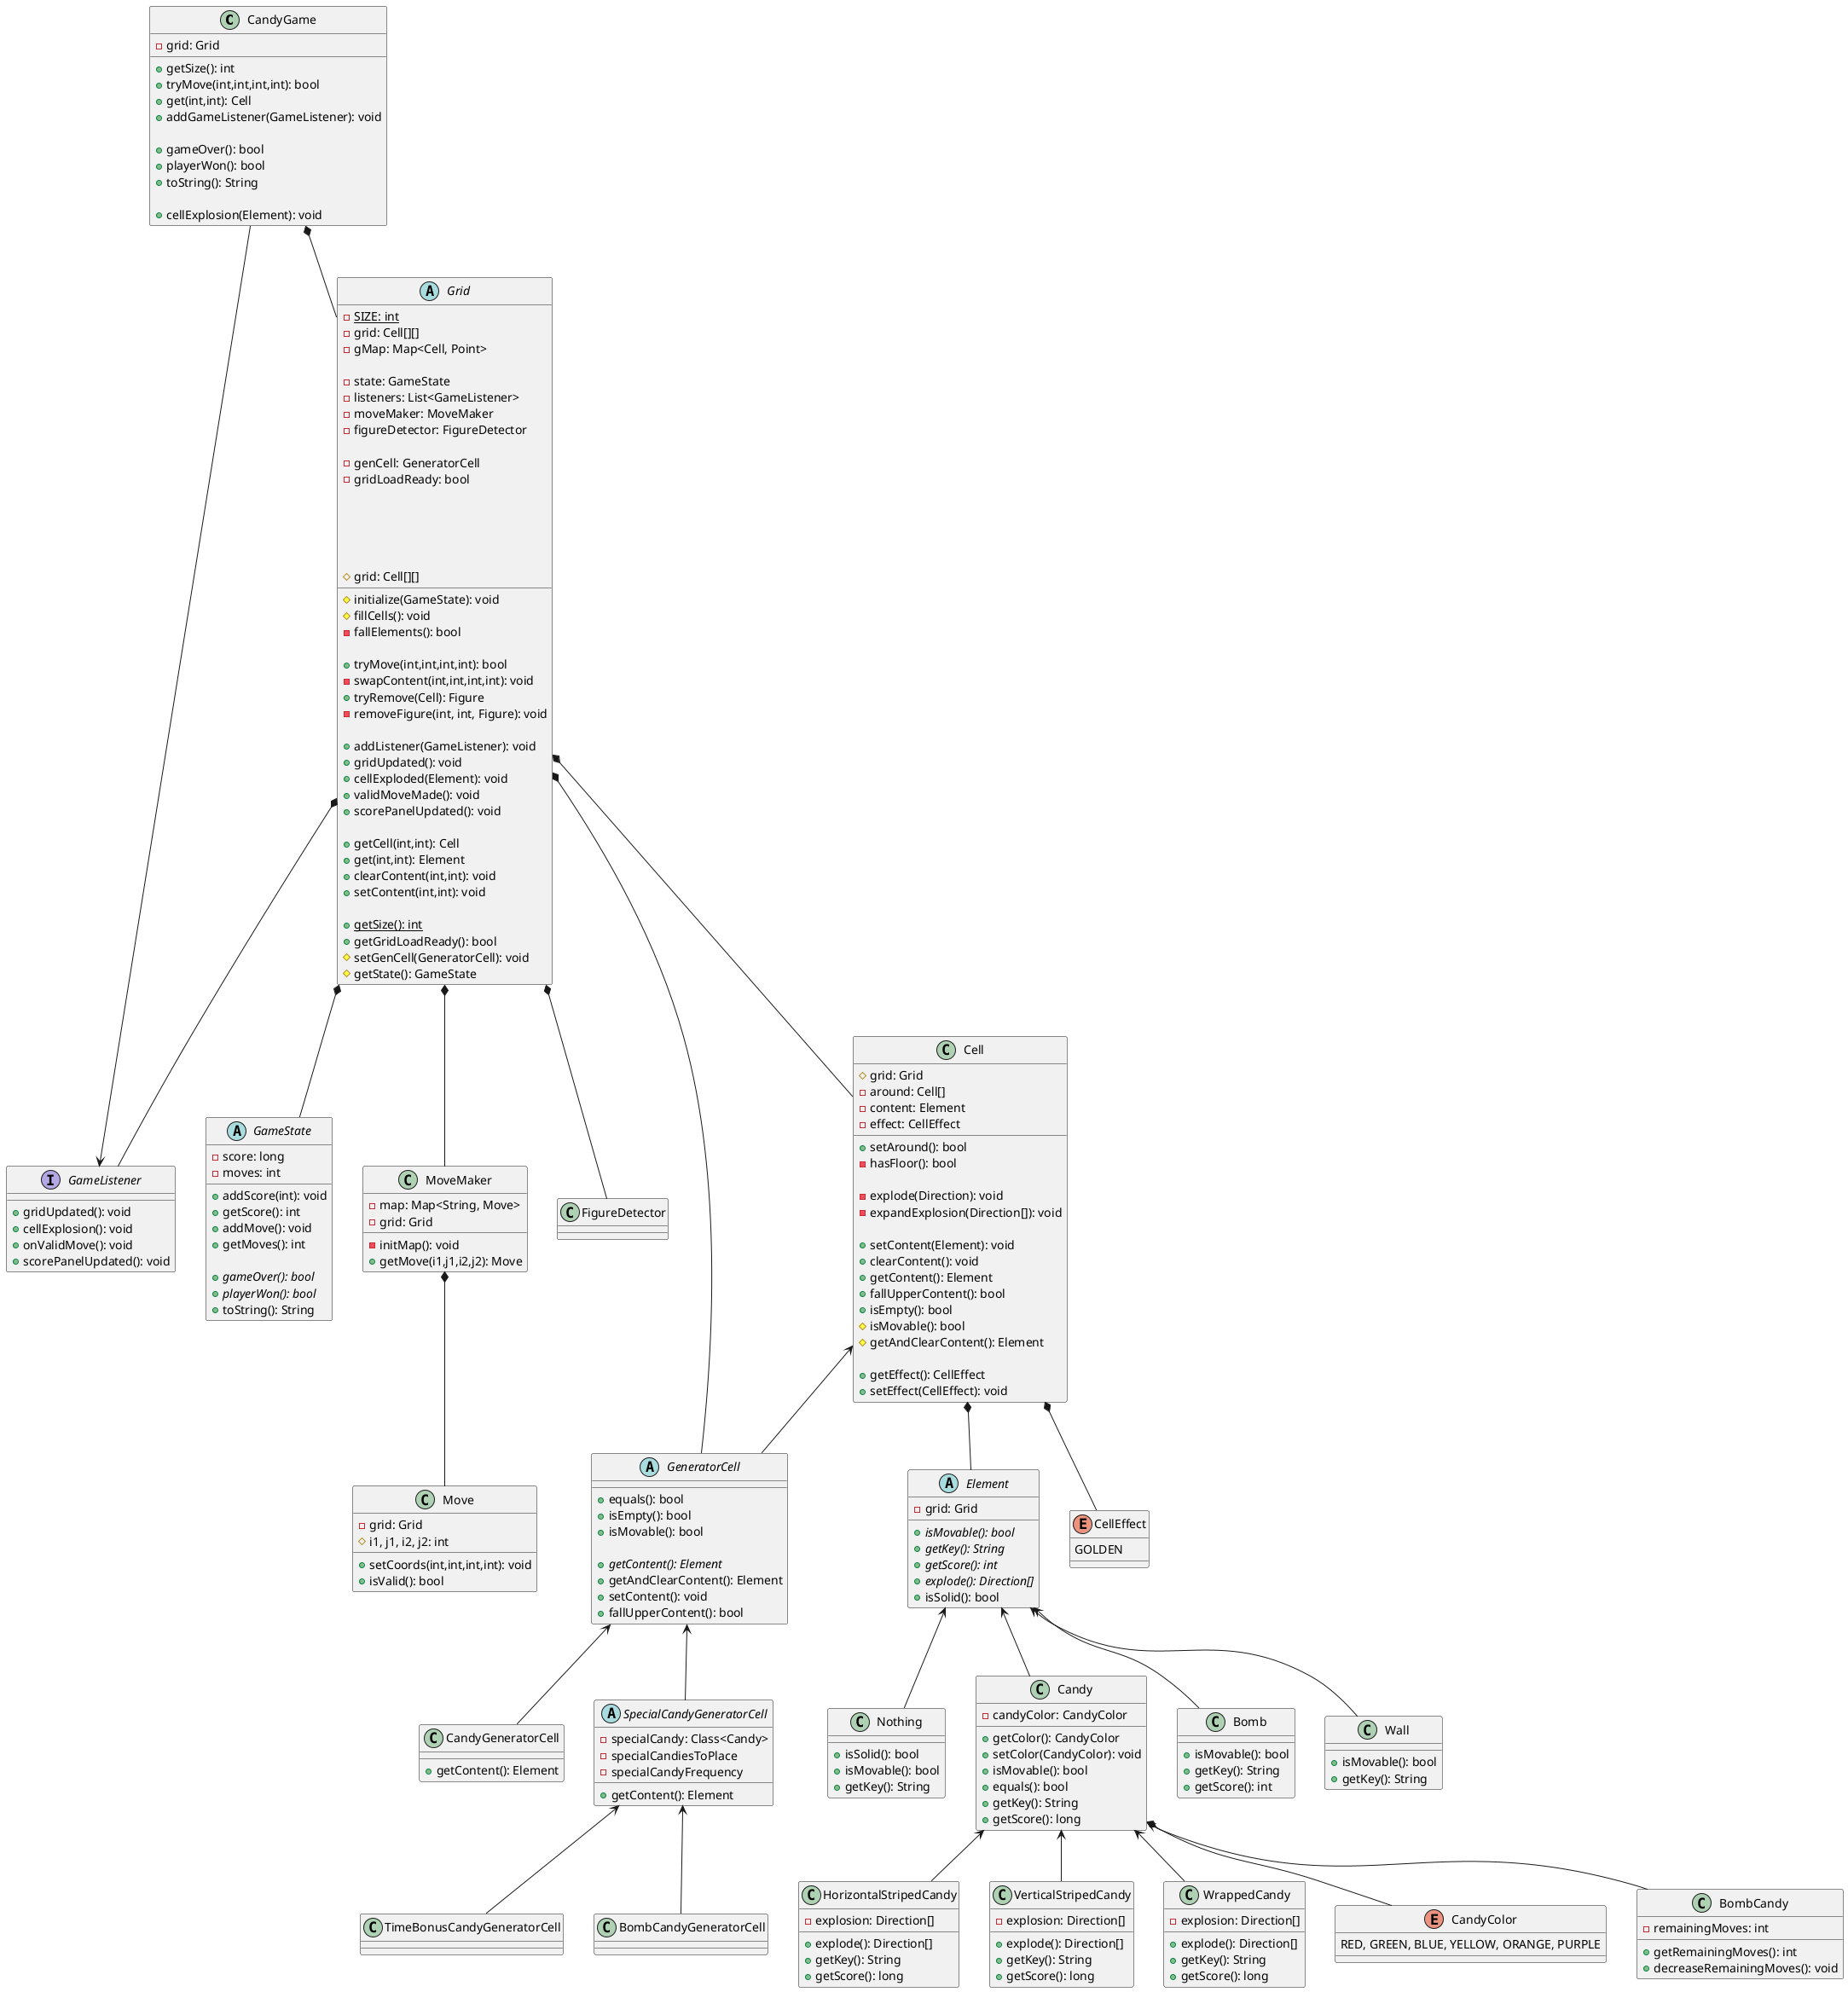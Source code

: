 @startuml

' --------------- BACKEND --------------- '

'CandyGame'

class CandyGame{
 - grid: Grid

 + getSize(): int
 + tryMove(int,int,int,int): bool
 + get(int,int): Cell
 + addGameListener(GameListener): void

 + gameOver(): bool
 + playerWon(): bool
 + toString(): String

 + cellExplosion(Element): void
}

CandyGame *-- Grid

GameListener <-- CandyGame


' Grid '

abstract class Grid{
 - {static} SIZE: int
 - grid: Cell[][]
 - gMap: Map<Cell, Point>

 - state: GameState
 - listeners: List<GameListener>
 - moveMaker: MoveMaker
 - figureDetector: FigureDetector

 - genCell: GeneratorCell
 - gridLoadReady: bool

 # initialize(GameState): void
 # fillCells(): void
 - fallElements(): bool

 + tryMove(int,int,int,int): bool
 - swapContent(int,int,int,int): void
 + tryRemove(Cell): Figure
 - removeFigure(int, int, Figure): void

 + addListener(GameListener): void
 + gridUpdated(): void
 + cellExploded(Element): void
 + validMoveMade(): void
 + scorePanelUpdated(): void

 + getCell(int,int): Cell
 + get(int,int): Element
 + clearContent(int,int): void
 + setContent(int,int): void

 + {static} getSize(): int
 + getGridLoadReady(): bool
 # grid: Cell[][]
 # setGenCell(GeneratorCell): void
 # getState(): GameState

}

Grid *-- Cell
Grid *-- GameState
Grid *-- GameListener
Grid *-- MoveMaker
Grid *-- FigureDetector
Grid *-- GeneratorCell


' GameState '

abstract class GameState{
 - score: long
 - moves: int
 + addScore(int): void
 + getScore(): int
 + addMove(): void
 + getMoves(): int

 + {abstract} gameOver(): bool
 + {abstract} playerWon(): bool
 + toString(): String
}


' GameListener '

interface GameListener{
 + gridUpdated(): void
 + cellExplosion(): void
 + onValidMove(): void
 + scorePanelUpdated(): void
}


' --------------- CELL --------------- '

' Cell '

class Cell{
 # grid: Grid
 - around: Cell[]
 - content: Element
 - effect: CellEffect

 + setAround(): bool
 - hasFloor(): bool

 - explode(Direction): void
 - expandExplosion(Direction[]): void

 + setContent(Element): void
 + clearContent(): void
 + getContent(): Element
 + fallUpperContent(): bool
 + isEmpty(): bool
 # isMovable(): bool
 # getAndClearContent(): Element

 + getEffect(): CellEffect
 + setEffect(CellEffect): void
}

Cell *-- Element
Cell *-- CellEffect


' CellEffect '

enum CellEffect{
 GOLDEN
}


' GeneratorCell '

abstract class GeneratorCell {
  + equals(): bool
  + isEmpty(): bool
  + isMovable(): bool

  + {abstract} getContent(): Element
  + getAndClearContent(): Element
  + setContent(): void
  + fallUpperContent(): bool
}

Cell <-- GeneratorCell


' CandyGeneratorCell '

class CandyGeneratorCell {
  + getContent(): Element
}

GeneratorCell <-- CandyGeneratorCell


' SpecialCandyGeneratorCell '

abstract class SpecialCandyGeneratorCell{
 - specialCandy: Class<Candy>
 - specialCandiesToPlace
 - specialCandyFrequency
 + getContent(): Element
}

GeneratorCell <-- SpecialCandyGeneratorCell


' BombCandyGeneratorCell '

class BombCandyGeneratorCell {

}

SpecialCandyGeneratorCell <-- BombCandyGeneratorCell


' TimeBonusCandyGeneratorCell '

class TimeBonusCandyGeneratorCell {

}

SpecialCandyGeneratorCell <-- TimeBonusCandyGeneratorCell



' --------------- ELEMENT --------------- '

' Element '

abstract class Element{
 - grid: Grid
 + {abstract} isMovable(): bool
 + {abstract} getKey(): String
 + {abstract} getScore(): int
 + {abstract} explode(): Direction[]
 + isSolid(): bool
}


' Bomb '

class Bomb{
 + isMovable(): bool
 + getKey(): String
 + getScore(): int
}

Element <-- Bomb


' Wall '

class Wall{
 + isMovable(): bool
 + getKey(): String
}

Element <-- Wall


' Nothing '

class Nothing{
 + isSolid(): bool
 + isMovable(): bool
 + getKey(): String
}

Element <-- Nothing


' Candy '

class Candy{
 - candyColor: CandyColor
 + getColor(): CandyColor
 + setColor(CandyColor): void
 + isMovable(): bool
 + equals(): bool
 + getKey(): String
 + getScore(): long
}

Element <-- Candy
Candy *-- CandyColor


' CandyColor '

enum CandyColor{
 RED, GREEN, BLUE, YELLOW, ORANGE, PURPLE
}


' BombCandy '

class BombCandy{
 - remainingMoves: int
 + getRemainingMoves(): int
 + decreaseRemainingMoves(): void
}

Candy <-- BombCandy


' HorizontalStripedCandy '

class HorizontalStripedCandy{
 - explosion: Direction[]
 + explode(): Direction[]
 + getKey(): String
 + getScore(): long
}

Candy <-- HorizontalStripedCandy


' VerticalStripedCandy '

class VerticalStripedCandy{
 - explosion: Direction[]
 + explode(): Direction[]
 + getKey(): String
 + getScore(): long
}

Candy <-- VerticalStripedCandy


' WrappedCandy '

class WrappedCandy{
 - explosion: Direction[]
 + explode(): Direction[]
 + getKey(): String
 + getScore(): long
}

Candy <-- WrappedCandy



' --------------- MOVES --------------- '

' MoveMaker '

class MoveMaker{
 - map: Map<String, Move>
 - grid: Grid
 - initMap(): void
 + getMove(i1,j1,i2,j2): Move
}

MoveMaker *-- Move

' IRR ' MoveMaker *-- Grid


' Move '

class Move{
 - grid: Grid
 # i1, j1, i2, j2: int
 + setCoords(int,int,int,int): void
 + isValid(): bool
}

' IRR ' Move *-- Grid

@enduml